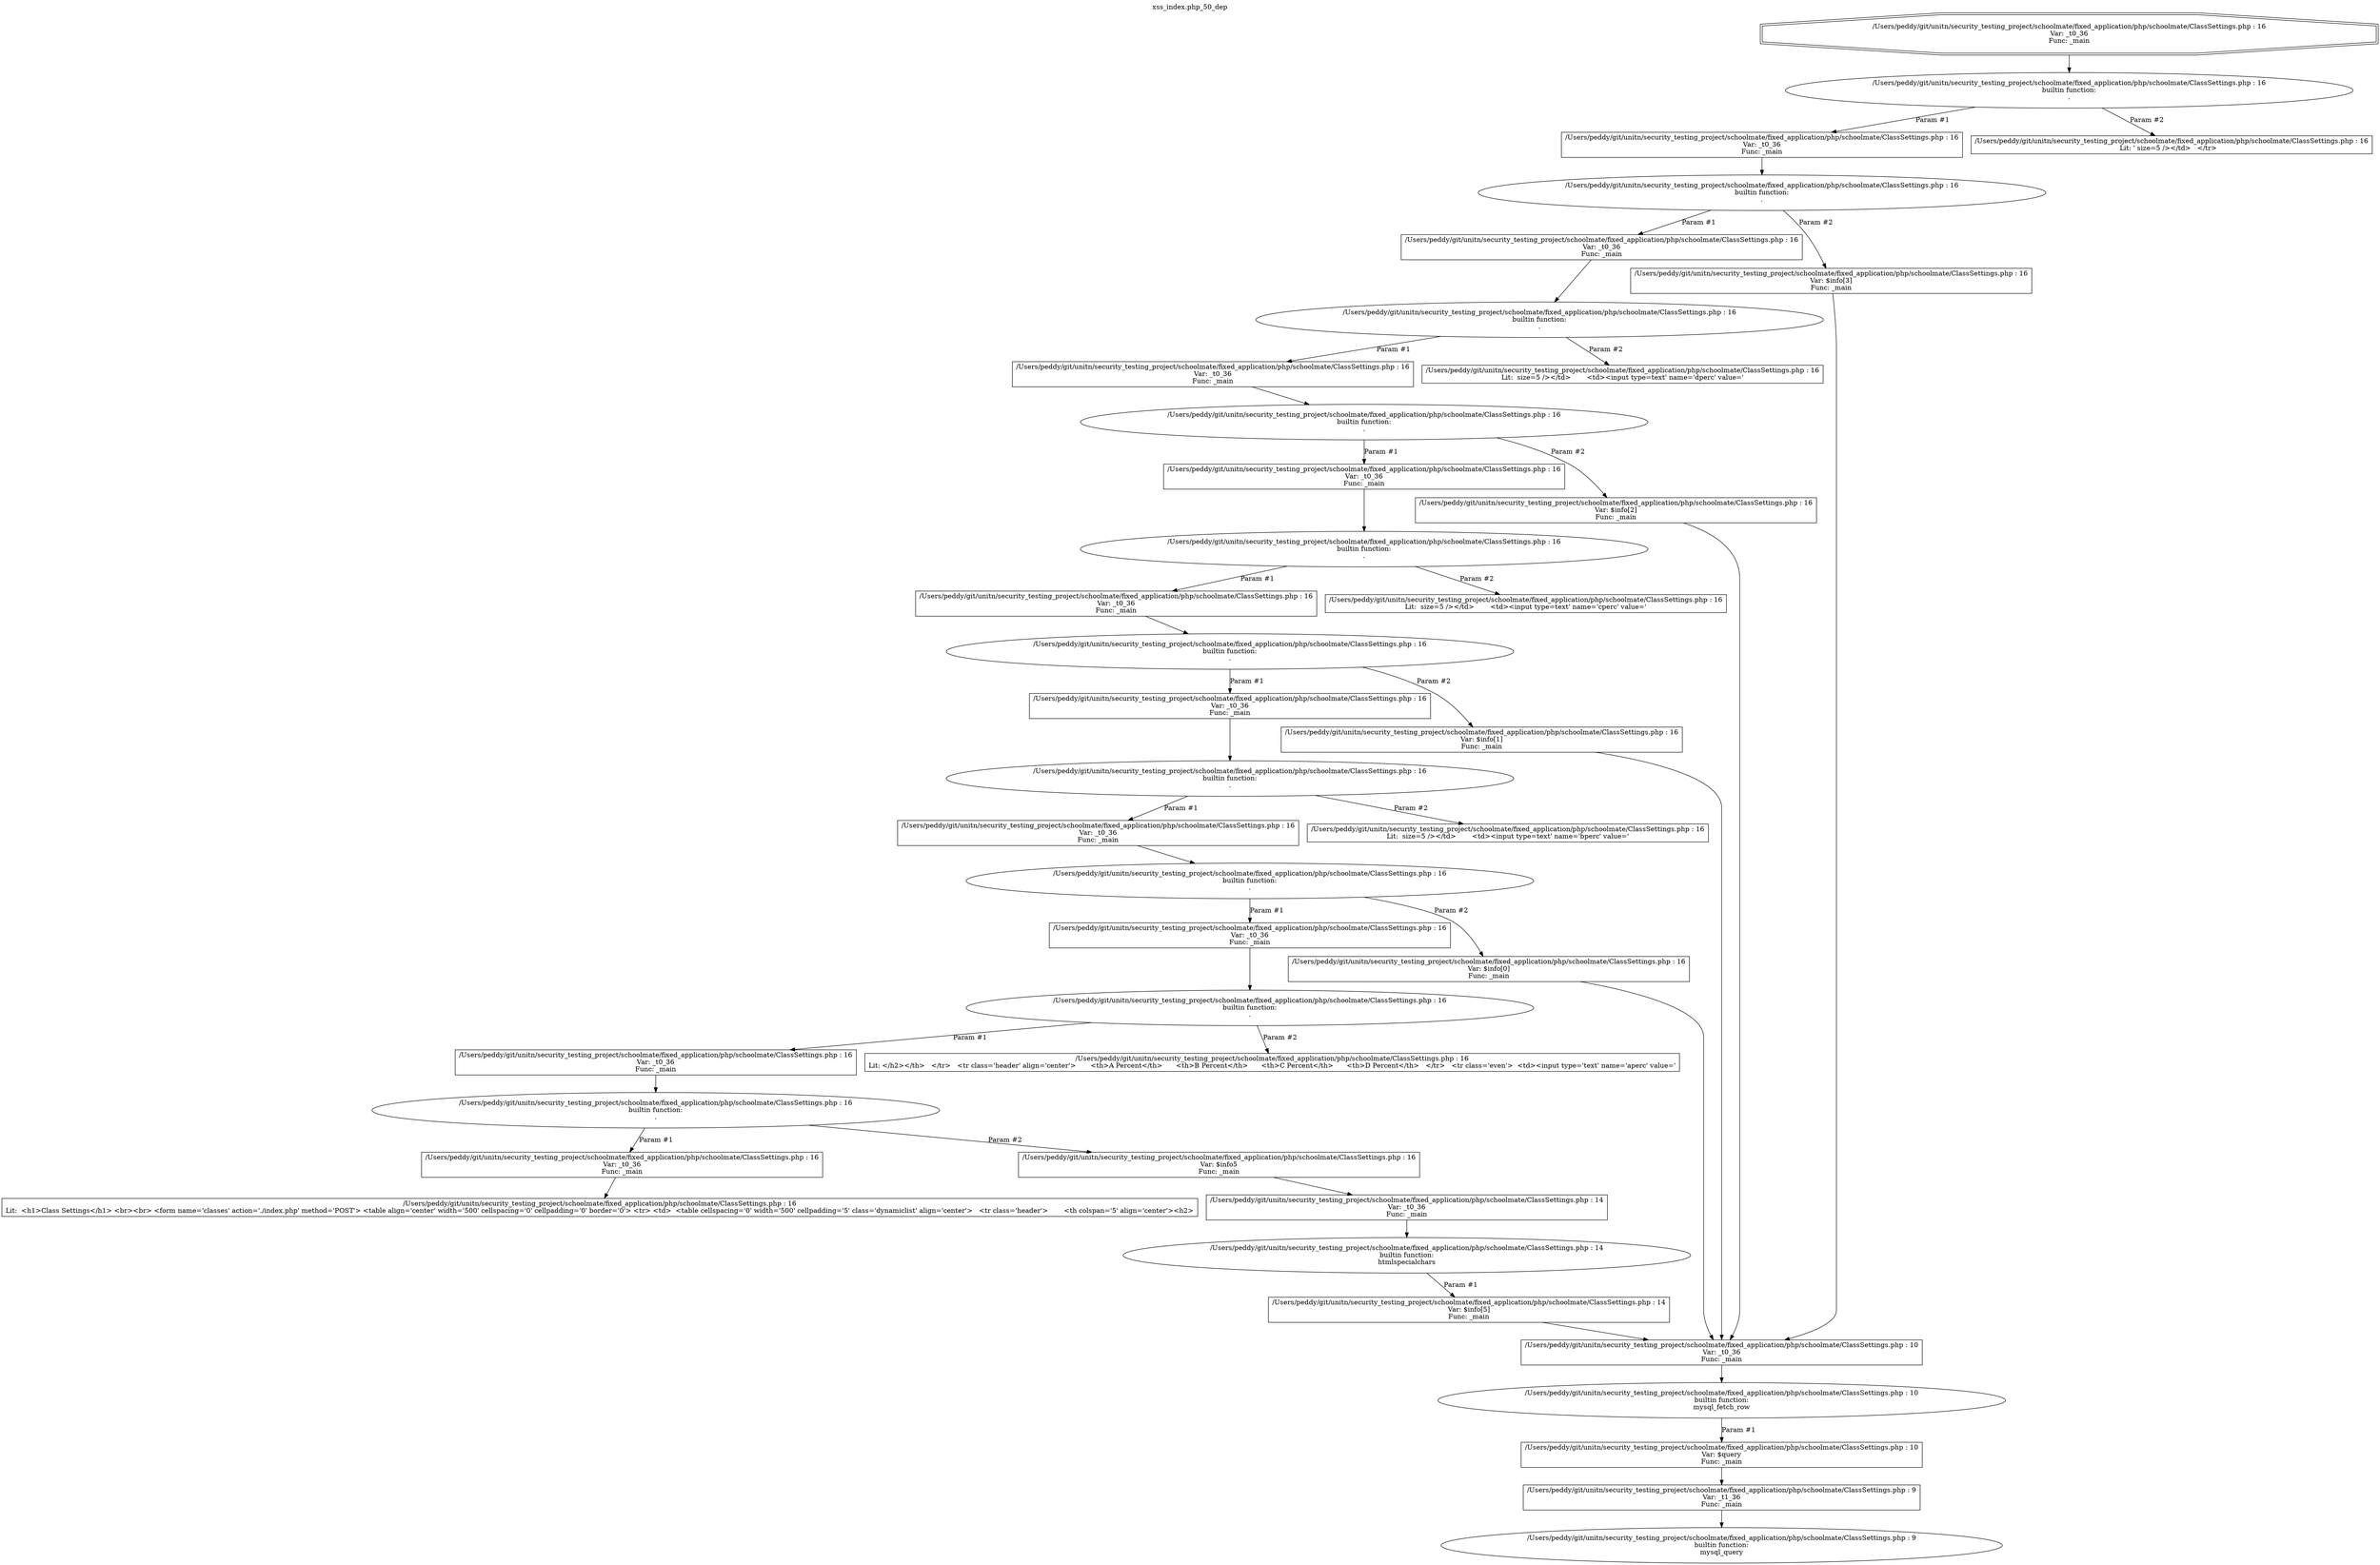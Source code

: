 digraph cfg {
  label="xss_index.php_50_dep";
  labelloc=t;
  n1 [shape=doubleoctagon, label="/Users/peddy/git/unitn/security_testing_project/schoolmate/fixed_application/php/schoolmate/ClassSettings.php : 16\nVar: _t0_36\nFunc: _main\n"];
  n2 [shape=ellipse, label="/Users/peddy/git/unitn/security_testing_project/schoolmate/fixed_application/php/schoolmate/ClassSettings.php : 16\nbuiltin function:\n.\n"];
  n3 [shape=box, label="/Users/peddy/git/unitn/security_testing_project/schoolmate/fixed_application/php/schoolmate/ClassSettings.php : 16\nVar: _t0_36\nFunc: _main\n"];
  n4 [shape=ellipse, label="/Users/peddy/git/unitn/security_testing_project/schoolmate/fixed_application/php/schoolmate/ClassSettings.php : 16\nbuiltin function:\n.\n"];
  n5 [shape=box, label="/Users/peddy/git/unitn/security_testing_project/schoolmate/fixed_application/php/schoolmate/ClassSettings.php : 16\nVar: _t0_36\nFunc: _main\n"];
  n6 [shape=ellipse, label="/Users/peddy/git/unitn/security_testing_project/schoolmate/fixed_application/php/schoolmate/ClassSettings.php : 16\nbuiltin function:\n.\n"];
  n7 [shape=box, label="/Users/peddy/git/unitn/security_testing_project/schoolmate/fixed_application/php/schoolmate/ClassSettings.php : 16\nVar: _t0_36\nFunc: _main\n"];
  n8 [shape=ellipse, label="/Users/peddy/git/unitn/security_testing_project/schoolmate/fixed_application/php/schoolmate/ClassSettings.php : 16\nbuiltin function:\n.\n"];
  n9 [shape=box, label="/Users/peddy/git/unitn/security_testing_project/schoolmate/fixed_application/php/schoolmate/ClassSettings.php : 16\nVar: _t0_36\nFunc: _main\n"];
  n10 [shape=ellipse, label="/Users/peddy/git/unitn/security_testing_project/schoolmate/fixed_application/php/schoolmate/ClassSettings.php : 16\nbuiltin function:\n.\n"];
  n11 [shape=box, label="/Users/peddy/git/unitn/security_testing_project/schoolmate/fixed_application/php/schoolmate/ClassSettings.php : 16\nVar: _t0_36\nFunc: _main\n"];
  n12 [shape=ellipse, label="/Users/peddy/git/unitn/security_testing_project/schoolmate/fixed_application/php/schoolmate/ClassSettings.php : 16\nbuiltin function:\n.\n"];
  n13 [shape=box, label="/Users/peddy/git/unitn/security_testing_project/schoolmate/fixed_application/php/schoolmate/ClassSettings.php : 16\nVar: _t0_36\nFunc: _main\n"];
  n14 [shape=ellipse, label="/Users/peddy/git/unitn/security_testing_project/schoolmate/fixed_application/php/schoolmate/ClassSettings.php : 16\nbuiltin function:\n.\n"];
  n15 [shape=box, label="/Users/peddy/git/unitn/security_testing_project/schoolmate/fixed_application/php/schoolmate/ClassSettings.php : 16\nVar: _t0_36\nFunc: _main\n"];
  n16 [shape=ellipse, label="/Users/peddy/git/unitn/security_testing_project/schoolmate/fixed_application/php/schoolmate/ClassSettings.php : 16\nbuiltin function:\n.\n"];
  n17 [shape=box, label="/Users/peddy/git/unitn/security_testing_project/schoolmate/fixed_application/php/schoolmate/ClassSettings.php : 16\nVar: _t0_36\nFunc: _main\n"];
  n18 [shape=ellipse, label="/Users/peddy/git/unitn/security_testing_project/schoolmate/fixed_application/php/schoolmate/ClassSettings.php : 16\nbuiltin function:\n.\n"];
  n19 [shape=box, label="/Users/peddy/git/unitn/security_testing_project/schoolmate/fixed_application/php/schoolmate/ClassSettings.php : 16\nVar: _t0_36\nFunc: _main\n"];
  n20 [shape=ellipse, label="/Users/peddy/git/unitn/security_testing_project/schoolmate/fixed_application/php/schoolmate/ClassSettings.php : 16\nbuiltin function:\n.\n"];
  n21 [shape=box, label="/Users/peddy/git/unitn/security_testing_project/schoolmate/fixed_application/php/schoolmate/ClassSettings.php : 16\nVar: _t0_36\nFunc: _main\n"];
  n22 [shape=box, label="/Users/peddy/git/unitn/security_testing_project/schoolmate/fixed_application/php/schoolmate/ClassSettings.php : 16\nLit:  <h1>Class Settings</h1> <br><br> <form name='classes' action='./index.php' method='POST'> <table align='center' width='500' cellspacing='0' cellpadding='0' border='0'> <tr> <td>  <table cellspacing='0' width='500' cellpadding='5' class='dynamiclist' align='center'>   <tr class='header'>	<th colspan='5' align='center'><h2>\n"];
  n23 [shape=box, label="/Users/peddy/git/unitn/security_testing_project/schoolmate/fixed_application/php/schoolmate/ClassSettings.php : 16\nVar: $info5\nFunc: _main\n"];
  n24 [shape=box, label="/Users/peddy/git/unitn/security_testing_project/schoolmate/fixed_application/php/schoolmate/ClassSettings.php : 14\nVar: _t0_36\nFunc: _main\n"];
  n25 [shape=ellipse, label="/Users/peddy/git/unitn/security_testing_project/schoolmate/fixed_application/php/schoolmate/ClassSettings.php : 14\nbuiltin function:\nhtmlspecialchars\n"];
  n26 [shape=box, label="/Users/peddy/git/unitn/security_testing_project/schoolmate/fixed_application/php/schoolmate/ClassSettings.php : 14\nVar: $info[5]\nFunc: _main\n"];
  n27 [shape=box, label="/Users/peddy/git/unitn/security_testing_project/schoolmate/fixed_application/php/schoolmate/ClassSettings.php : 10\nVar: _t0_36\nFunc: _main\n"];
  n28 [shape=ellipse, label="/Users/peddy/git/unitn/security_testing_project/schoolmate/fixed_application/php/schoolmate/ClassSettings.php : 10\nbuiltin function:\nmysql_fetch_row\n"];
  n29 [shape=box, label="/Users/peddy/git/unitn/security_testing_project/schoolmate/fixed_application/php/schoolmate/ClassSettings.php : 10\nVar: $query\nFunc: _main\n"];
  n30 [shape=box, label="/Users/peddy/git/unitn/security_testing_project/schoolmate/fixed_application/php/schoolmate/ClassSettings.php : 9\nVar: _t1_36\nFunc: _main\n"];
  n31 [shape=ellipse, label="/Users/peddy/git/unitn/security_testing_project/schoolmate/fixed_application/php/schoolmate/ClassSettings.php : 9\nbuiltin function:\nmysql_query\n"];
  n32 [shape=box, label="/Users/peddy/git/unitn/security_testing_project/schoolmate/fixed_application/php/schoolmate/ClassSettings.php : 16\nLit: </h2></th>   </tr>   <tr class='header' align='center'>	<th>A Percent</th>	<th>B Percent</th>	<th>C Percent</th>	<th>D Percent</th>   </tr>   <tr class='even'>	<td><input type='text' name='aperc' value='\n"];
  n33 [shape=box, label="/Users/peddy/git/unitn/security_testing_project/schoolmate/fixed_application/php/schoolmate/ClassSettings.php : 16\nVar: $info[0]\nFunc: _main\n"];
  n34 [shape=box, label="/Users/peddy/git/unitn/security_testing_project/schoolmate/fixed_application/php/schoolmate/ClassSettings.php : 16\nLit:  size=5 /></td>	<td><input type=text' name='bperc' value='\n"];
  n35 [shape=box, label="/Users/peddy/git/unitn/security_testing_project/schoolmate/fixed_application/php/schoolmate/ClassSettings.php : 16\nVar: $info[1]\nFunc: _main\n"];
  n36 [shape=box, label="/Users/peddy/git/unitn/security_testing_project/schoolmate/fixed_application/php/schoolmate/ClassSettings.php : 16\nLit:  size=5 /></td>	<td><input type=text' name='cperc' value='\n"];
  n37 [shape=box, label="/Users/peddy/git/unitn/security_testing_project/schoolmate/fixed_application/php/schoolmate/ClassSettings.php : 16\nVar: $info[2]\nFunc: _main\n"];
  n38 [shape=box, label="/Users/peddy/git/unitn/security_testing_project/schoolmate/fixed_application/php/schoolmate/ClassSettings.php : 16\nLit:  size=5 /></td>	<td><input type=text' name='dperc' value='\n"];
  n39 [shape=box, label="/Users/peddy/git/unitn/security_testing_project/schoolmate/fixed_application/php/schoolmate/ClassSettings.php : 16\nVar: $info[3]\nFunc: _main\n"];
  n40 [shape=box, label="/Users/peddy/git/unitn/security_testing_project/schoolmate/fixed_application/php/schoolmate/ClassSettings.php : 16\nLit: ' size=5 /></td>   </tr>   \n"];
  n1 -> n2;
  n3 -> n4;
  n5 -> n6;
  n7 -> n8;
  n9 -> n10;
  n11 -> n12;
  n13 -> n14;
  n15 -> n16;
  n17 -> n18;
  n19 -> n20;
  n21 -> n22;
  n20 -> n21[label="Param #1"];
  n20 -> n23[label="Param #2"];
  n24 -> n25;
  n27 -> n28;
  n30 -> n31;
  n29 -> n30;
  n28 -> n29[label="Param #1"];
  n26 -> n27;
  n25 -> n26[label="Param #1"];
  n23 -> n24;
  n18 -> n19[label="Param #1"];
  n18 -> n32[label="Param #2"];
  n16 -> n17[label="Param #1"];
  n16 -> n33[label="Param #2"];
  n33 -> n27;
  n14 -> n15[label="Param #1"];
  n14 -> n34[label="Param #2"];
  n12 -> n13[label="Param #1"];
  n12 -> n35[label="Param #2"];
  n35 -> n27;
  n10 -> n11[label="Param #1"];
  n10 -> n36[label="Param #2"];
  n8 -> n9[label="Param #1"];
  n8 -> n37[label="Param #2"];
  n37 -> n27;
  n6 -> n7[label="Param #1"];
  n6 -> n38[label="Param #2"];
  n4 -> n5[label="Param #1"];
  n4 -> n39[label="Param #2"];
  n39 -> n27;
  n2 -> n3[label="Param #1"];
  n2 -> n40[label="Param #2"];
}
